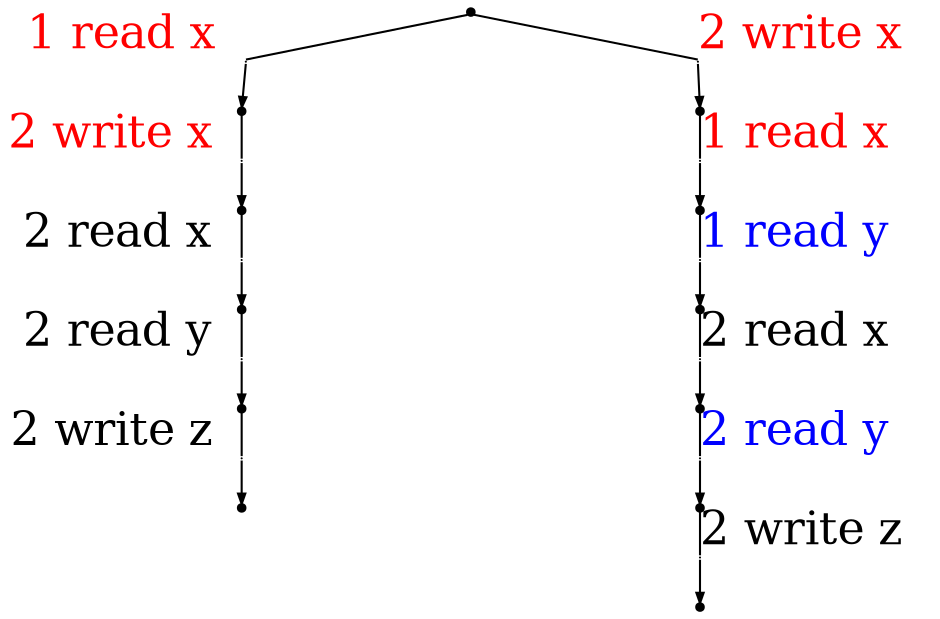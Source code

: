 digraph "" {
	graph [directed=True,
		dpi=300,
		forcelabels=True,
		nodesep=3,
		ordering=out,
		rankdir=TB,
		ranksep=0.3,
		"strict"=False
	];
	node [color=black,
		fillcolor=black,
		fixedsize=true,
		fontsize=22,
		height=.05,
		shape=point,
		style=filled,
		width=.05
	];
	edge [arrowsize=0.5,
		color=black,
		fontname="Ubuntu Code",
		fontsize=22,
		penwidth=1,
		weight=100
	];
	"_instr_s.0"	 [fontcolor=red,
		width=0,
		xlabel="1 read x  "];
	s -> "_instr_s.0"	 [dir=none];
	"_instr_s.1"	 [fontcolor=red,
		width=0,
		xlabel="2 write x  "];
	s -> "_instr_s.1"	 [dir=none];
	"_instr_s.0.1"	 [fontcolor=red,
		width=0,
		xlabel="2 write x  "];
	"s.0" -> "_instr_s.0.1"	 [dir=none];
	"_instr_s.0" -> "s.0";
	"_instr_s.0.1.1"	 [width=0,
		xlabel="2 read x  "];
	"s.0.1" -> "_instr_s.0.1.1"	 [dir=none];
	"_instr_s.0.1" -> "s.0.1";
	"_instr_s.0.1.1.1"	 [width=0,
		xlabel="2 read y  "];
	"s.0.1.1" -> "_instr_s.0.1.1.1"	 [dir=none];
	"_instr_s.0.1.1" -> "s.0.1.1";
	"_instr_s.0.1.1.1.1"	 [width=0,
		xlabel="2 write z  "];
	"s.0.1.1.1" -> "_instr_s.0.1.1.1.1"	 [dir=none];
	"_instr_s.0.1.1.1" -> "s.0.1.1.1";
	"_instr_s.0.1.1.1.1" -> "s.0.1.1.1.1";
	"_instr_s.1.0"	 [fontcolor=red,
		width=0,
		xlabel="1 read x  "];
	"s.1" -> "_instr_s.1.0"	 [dir=none];
	"_instr_s.1" -> "s.1";
	"_instr_s.1.0.0"	 [fontcolor=blue,
		width=0,
		xlabel="1 read y  "];
	"s.1.0" -> "_instr_s.1.0.0"	 [dir=none];
	"_instr_s.1.0" -> "s.1.0";
	"_instr_s.1.0.0.1"	 [width=0,
		xlabel="2 read x  "];
	"s.1.0.0" -> "_instr_s.1.0.0.1"	 [dir=none];
	"_instr_s.1.0.0" -> "s.1.0.0";
	"_instr_s.1.0.0.1.1"	 [fontcolor=blue,
		width=0,
		xlabel="2 read y  "];
	"s.1.0.0.1" -> "_instr_s.1.0.0.1.1"	 [dir=none];
	"_instr_s.1.0.0.1" -> "s.1.0.0.1";
	"_instr_s.1.0.0.1.1.1"	 [width=0,
		xlabel="2 write z  "];
	"s.1.0.0.1.1" -> "_instr_s.1.0.0.1.1.1"	 [dir=none];
	"_instr_s.1.0.0.1.1" -> "s.1.0.0.1.1";
	"_instr_s.1.0.0.1.1.1" -> "s.1.0.0.1.1.1";
}
